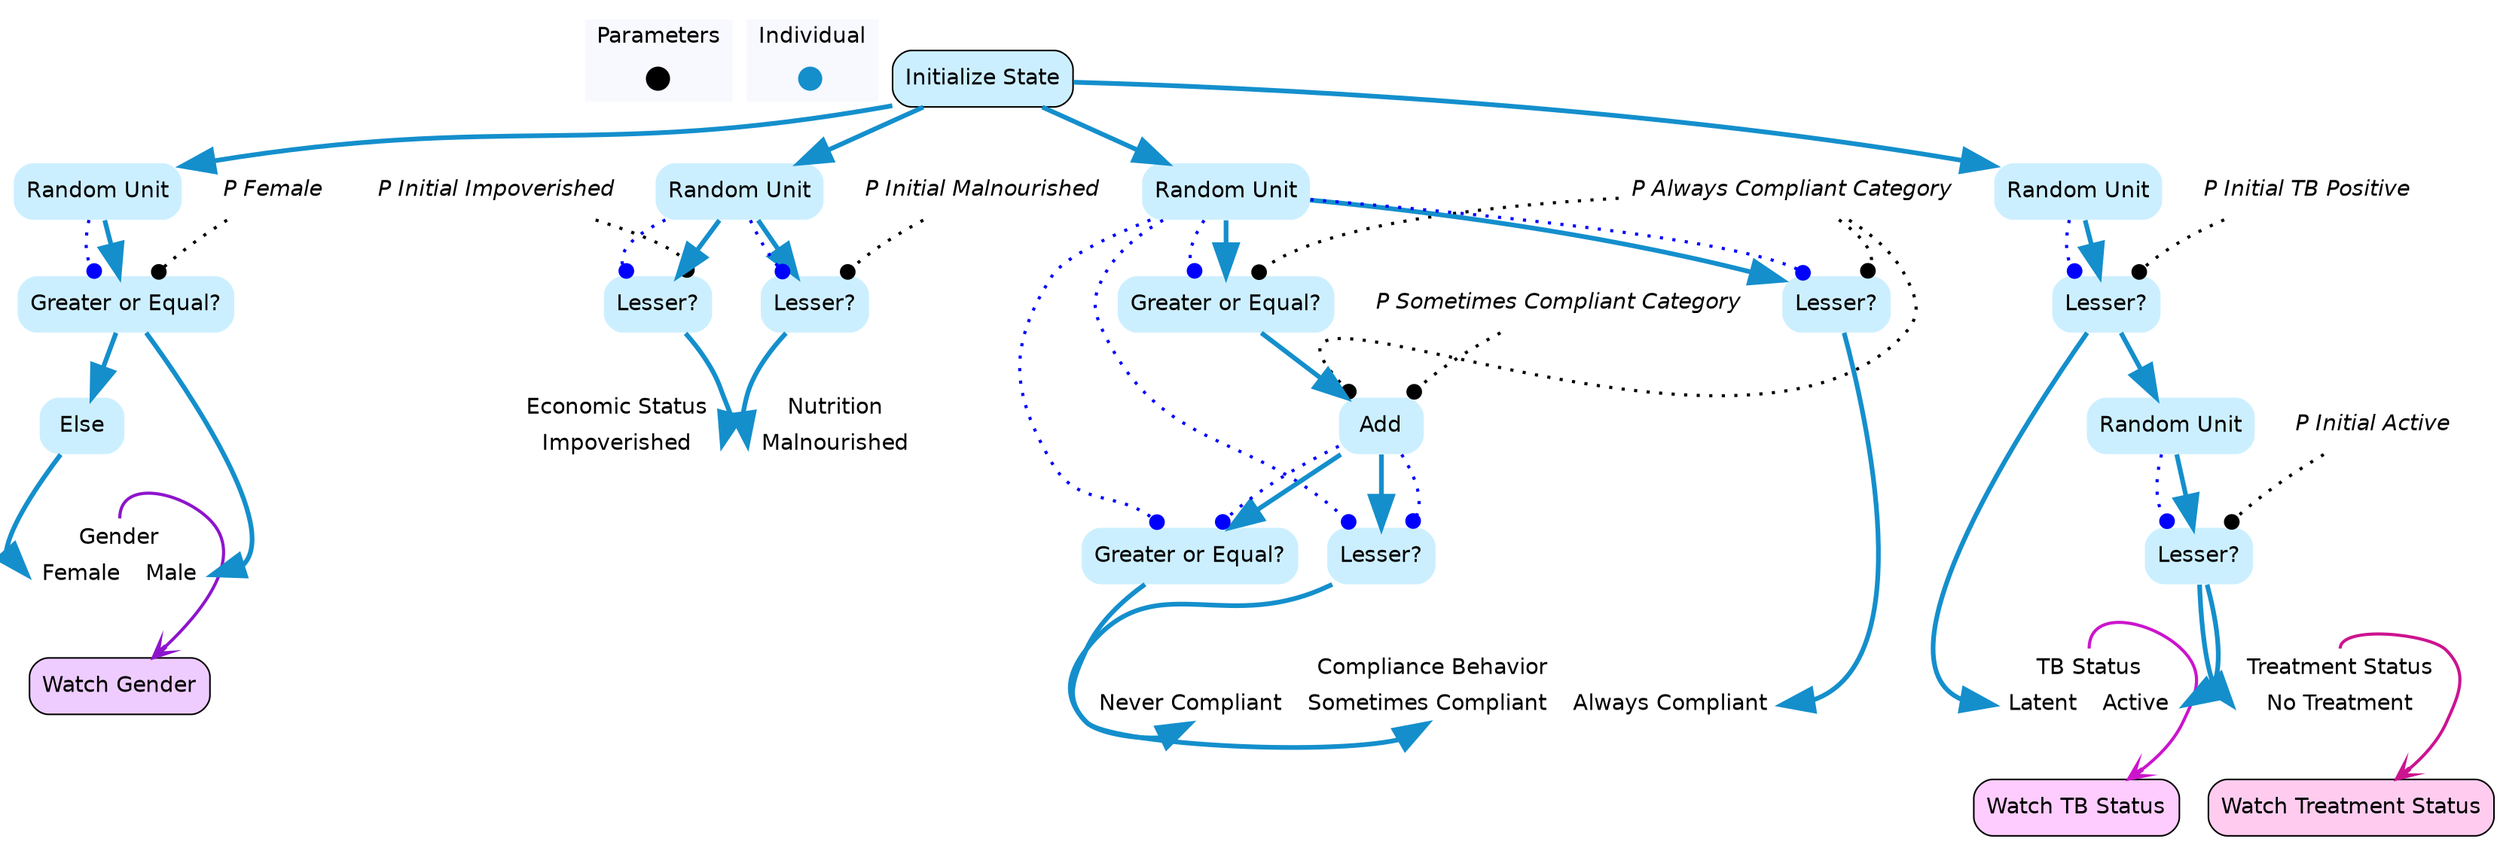 digraph initializeState {

	subgraph clustercontextKey {
		fontname=Helvetica;
		label="Parameters";
		style="filled";
		fillcolor=ghostwhite;
		color=white;
		labeljust=l;
		contextOverview [style=filled,shape=point,fixedsize=true,width=.2,height=.2,fontcolor=white,color="black",label=""];
	}
	subgraph clusterindividualKey {
		fontname=Helvetica;
		nodesep=0.1;
		style="filled";
		fillcolor=ghostwhite;
		label="Individual";
		color=white;
		labeljust=l;
		initializeStateOverview [fontname=Helvetica,style=filled,shape=point,fixedsize=true,width=.2,height=.2,fontcolor=white,color="0.555, 0.9 , 0.8",label="",URL="individual__Overview.svg"];

	}
		watchGender [shape=box,style="rounded,filled",fontname=Helvetica,color=black,fillcolor="0.777, 0.2, 1.0",label="Watch Gender",URL="individual_watchGender.svg"];
		individualgenderRecord:individualgender ->  watchGender [color="0.777, 0.9 , 0.8",penwidth=2.0,arrowhead=vee];
		watchTreatmentStatus [shape=box,style="rounded,filled",fontname=Helvetica,color=black,fillcolor="0.888, 0.2, 1.0",label="Watch Treatment Status",URL="individual_watchTreatmentStatus.svg"];
		individualtreatmentStatusRecord:individualtreatmentStatus ->  watchTreatmentStatus [color="0.888, 0.9 , 0.8",penwidth=2.0,arrowhead=vee];
		watchTBStatus [shape=box,style="rounded,filled",fontname=Helvetica,color=black,fillcolor="0.833, 0.2, 1.0",label="Watch TB Status",URL="individual_watchTBStatus.svg"];
		individualtBStatusRecord:individualtBStatus ->  watchTBStatus [color="0.833, 0.9 , 0.8",penwidth=2.0,arrowhead=vee];
		individualnutritionRecord [shape=record,fontname=Helvetica,style=filled,color=none,fillcolor=white,label="{<individualnutrition> Nutrition | {<individualnutritionmalnourished> Malnourished}}"];
		individualgenderRecord [shape=record,fontname=Helvetica,style=filled,color=none,fillcolor=white,label="{<individualgender> Gender | {<individualgenderfemale> Female|<individualgendermale> Male}}"];
		individualcomplianceBehaviorRecord [shape=record,fontname=Helvetica,style=filled,color=none,fillcolor=white,label="{<individualcomplianceBehavior> Compliance Behavior | {<individualcomplianceBehaviorneverCompliant> Never Compliant|<individualcomplianceBehaviorsometimesCompliant> Sometimes Compliant|<individualcomplianceBehavioralwaysCompliant> Always Compliant}}"];
		individualeconomicStatusRecord [shape=record,fontname=Helvetica,style=filled,color=none,fillcolor=white,label="{<individualeconomicStatus> Economic Status | {<individualeconomicStatusimpoverished> Impoverished}}"];
		individualtreatmentStatusRecord [shape=record,fontname=Helvetica,style=filled,color=none,fillcolor=white,label="{<individualtreatmentStatus> Treatment Status | {<individualtreatmentStatusnoTreatment> No Treatment}}"];
		individualtBStatusRecord [shape=record,fontname=Helvetica,style=filled,color=none,fillcolor=white,label="{<individualtBStatus> TB Status | {<individualtBStatuslatent> Latent|<individualtBStatusactive> Active}}"];
		individualnutritionRecord [shape=record,fontname=Helvetica,style=filled,color=none,fillcolor=white,label="{<individualnutrition> Nutrition | {<individualnutritionmalnourished> Malnourished}}"];
		individualgenderRecord [shape=record,fontname=Helvetica,style=filled,color=none,fillcolor=white,label="{<individualgender> Gender | {<individualgenderfemale> Female|<individualgendermale> Male}}"];
		tBmodelpFemale [shape=none,fontsize=14,style="filled",fontname=Helvetica,color=none,fillcolor=white,label=<<i>P Female</i>>];
		tBmodelpInitialImpoverished [shape=none,fontsize=14,style="filled",fontname=Helvetica,color=none,fillcolor=white,label=<<i>P Initial Impoverished</i>>];
		tBmodelpAlwaysCompliantCategory [shape=none,fontsize=14,style="filled",fontname=Helvetica,color=none,fillcolor=white,label=<<i>P Always Compliant Category</i>>];
		tBmodelpSometimesCompliantCategory [shape=none,fontsize=14,style="filled",fontname=Helvetica,color=none,fillcolor=white,label=<<i>P Sometimes Compliant Category</i>>];
		individualcomplianceBehaviorRecord [shape=record,fontname=Helvetica,style=filled,color=none,fillcolor=white,label="{<individualcomplianceBehavior> Compliance Behavior | {<individualcomplianceBehaviorneverCompliant> Never Compliant|<individualcomplianceBehaviorsometimesCompliant> Sometimes Compliant|<individualcomplianceBehavioralwaysCompliant> Always Compliant}}"];
		tBmodelpInitialActive [shape=none,fontsize=14,style="filled",fontname=Helvetica,color=none,fillcolor=white,label=<<i>P Initial Active</i>>];
		individualeconomicStatusRecord [shape=record,fontname=Helvetica,style=filled,color=none,fillcolor=white,label="{<individualeconomicStatus> Economic Status | {<individualeconomicStatusimpoverished> Impoverished}}"];
		individualtreatmentStatusRecord [shape=record,fontname=Helvetica,style=filled,color=none,fillcolor=white,label="{<individualtreatmentStatus> Treatment Status | {<individualtreatmentStatusnoTreatment> No Treatment}}"];
		individualtBStatusRecord [shape=record,fontname=Helvetica,style=filled,color=none,fillcolor=white,label="{<individualtBStatus> TB Status | {<individualtBStatuslatent> Latent|<individualtBStatusactive> Active}}"];
		tBmodelpInitialMalnourished [shape=none,fontsize=14,style="filled",fontname=Helvetica,color=none,fillcolor=white,label=<<i>P Initial Malnourished</i>>];
		tBmodelpInitialTBPositive [shape=none,fontsize=14,style="filled",fontname=Helvetica,color=none,fillcolor=white,label=<<i>P Initial TB Positive</i>>];

//subgraph clusterinitializeState {
	//style=filled;
	//color=white;
	//fillcolor="0.0, 0.0, 0.98";
		initializeState [shape=box,style="rounded,filled",fontname=Helvetica,color=black,fillcolor="0.555, 0.2, 1.0",label="Initialize State",URL="individual_initializeState.svg"];
	initializeState ->  tBStatusDraw [color="0.555, 0.9 , 0.8",penwidth=3.0,arrowsize=2.0];
	initializeState ->  complianceCategoryDraw [color="0.555, 0.9 , 0.8",penwidth=3.0,arrowsize=2.0];
	initializeState ->  ageDraw [color="0.555, 0.9 , 0.8",penwidth=3.0,arrowsize=2.0];
	initializeState ->  povertyDraw [color="0.555, 0.9 , 0.8",penwidth=3.0,arrowsize=2.0];
		ageDrawGreaterorEqualPFemaleQuery [shape=none,style="rounded,filled",fontname=Helvetica,color="0.555, 0.2, 1.0",label="Greater or Equal?"];
	ageDrawGreaterorEqualPFemaleQuery ->  not__Or_AgeDrawGreaterorEqualPFemaleQuery_ [color="0.555, 0.9 , 0.8",penwidth=3.0,arrowsize=2.0];
			ageDrawGreaterorEqualPFemaleQuery ->  individualgenderRecord:individualgendermale [color="0.555, 0.9 , 0.8",penwidth=3.0,arrowsize=2.0];
		ageDraw [shape=none,style="rounded,filled",fontname=Helvetica,color="0.555, 0.2, 1.0",label="Random Unit"];
	ageDraw ->  ageDrawGreaterorEqualPFemaleQuery [color="0.555, 0.9 , 0.8",penwidth=3.0,arrowsize=2.0];
		tBStatusDraw [shape=none,style="rounded,filled",fontname=Helvetica,color="0.555, 0.2, 1.0",label="Random Unit"];
	tBStatusDraw ->  tBStatusDrawLesserPInitialTBPositiveQuery [color="0.555, 0.9 , 0.8",penwidth=3.0,arrowsize=2.0];
		not__Or_AgeDrawGreaterorEqualPFemaleQuery_ [shape=none,style="rounded,filled",fontname=Helvetica,color="0.555, 0.2, 1.0",label="Else"];
			not__Or_AgeDrawGreaterorEqualPFemaleQuery_ ->  individualgenderRecord:individualgenderfemale [color="0.555, 0.9 , 0.8",penwidth=3.0,arrowsize=2.0];
		randomUnitCopyLesserQuery [shape=none,style="rounded,filled",fontname=Helvetica,color="0.555, 0.2, 1.0",label="Lesser?"];
			randomUnitCopyLesserQuery ->  individualeconomicStatusRecord:individualeconomicStatusimpoverished [color="0.555, 0.9 , 0.8",penwidth=3.0,arrowsize=2.0];
		complianceCategoryDrawGreaterorEqualPAlwaysCompliantCategoryAddPSometimesCompliantCategoryQuery [shape=none,style="rounded,filled",fontname=Helvetica,color="0.555, 0.2, 1.0",label="Greater or Equal?"];
			complianceCategoryDrawGreaterorEqualPAlwaysCompliantCategoryAddPSometimesCompliantCategoryQuery ->  individualcomplianceBehaviorRecord:individualcomplianceBehaviorneverCompliant [color="0.555, 0.9 , 0.8",penwidth=3.0,arrowsize=2.0];
		pAlwaysCompliantCategoryAddPSometimesCompliantCategory [shape=none,style="rounded,filled",fontname=Helvetica,color="0.555, 0.2, 1.0",label="Add"];
	pAlwaysCompliantCategoryAddPSometimesCompliantCategory ->  complianceCategoryDrawLesserPAlwaysCompliantCategoryAddPSometimesCompliantCategoryQuery [color="0.555, 0.9 , 0.8",penwidth=3.0,arrowsize=2.0];
	pAlwaysCompliantCategoryAddPSometimesCompliantCategory ->  complianceCategoryDrawGreaterorEqualPAlwaysCompliantCategoryAddPSometimesCompliantCategoryQuery [color="0.555, 0.9 , 0.8",penwidth=3.0,arrowsize=2.0];
		activeDrawLesserPInitialActiveQuery [shape=none,style="rounded,filled",fontname=Helvetica,color="0.555, 0.2, 1.0",label="Lesser?"];
			activeDrawLesserPInitialActiveQuery ->  individualtBStatusRecord:individualtBStatusactive [color="0.555, 0.9 , 0.8",penwidth=3.0,arrowsize=2.0];
			activeDrawLesserPInitialActiveQuery ->  individualtreatmentStatusRecord:individualtreatmentStatusnoTreatment [color="0.555, 0.9 , 0.8",penwidth=3.0,arrowsize=2.0];
		complianceCategoryDrawLesserPAlwaysCompliantCategoryAddPSometimesCompliantCategoryQuery [shape=none,style="rounded,filled",fontname=Helvetica,color="0.555, 0.2, 1.0",label="Lesser?"];
			complianceCategoryDrawLesserPAlwaysCompliantCategoryAddPSometimesCompliantCategoryQuery ->  individualcomplianceBehaviorRecord:individualcomplianceBehaviorsometimesCompliant [color="0.555, 0.9 , 0.8",penwidth=3.0,arrowsize=2.0];
		povertyDraw [shape=none,style="rounded,filled",fontname=Helvetica,color="0.555, 0.2, 1.0",label="Random Unit"];
	povertyDraw ->  randomUnitCopyLesserQuery [color="0.555, 0.9 , 0.8",penwidth=3.0,arrowsize=2.0];
	povertyDraw ->  povertyDrawLesserPInitialMalnourishedQuery [color="0.555, 0.9 , 0.8",penwidth=3.0,arrowsize=2.0];
		complianceCategoryDrawLesserPAlwaysCompliantCategoryQuery [shape=none,style="rounded,filled",fontname=Helvetica,color="0.555, 0.2, 1.0",label="Lesser?"];
			complianceCategoryDrawLesserPAlwaysCompliantCategoryQuery ->  individualcomplianceBehaviorRecord:individualcomplianceBehavioralwaysCompliant [color="0.555, 0.9 , 0.8",penwidth=3.0,arrowsize=2.0];
		complianceCategoryDrawGreaterorEqualPAlwaysCompliantCategoryQuery [shape=none,style="rounded,filled",fontname=Helvetica,color="0.555, 0.2, 1.0",label="Greater or Equal?"];
	complianceCategoryDrawGreaterorEqualPAlwaysCompliantCategoryQuery ->  pAlwaysCompliantCategoryAddPSometimesCompliantCategory [color="0.555, 0.9 , 0.8",penwidth=3.0,arrowsize=2.0];
		complianceCategoryDraw [shape=none,style="rounded,filled",fontname=Helvetica,color="0.555, 0.2, 1.0",label="Random Unit"];
	complianceCategoryDraw ->  complianceCategoryDrawLesserPAlwaysCompliantCategoryQuery [color="0.555, 0.9 , 0.8",penwidth=3.0,arrowsize=2.0];
	complianceCategoryDraw ->  complianceCategoryDrawGreaterorEqualPAlwaysCompliantCategoryQuery [color="0.555, 0.9 , 0.8",penwidth=3.0,arrowsize=2.0];
		povertyDrawLesserPInitialMalnourishedQuery [shape=none,style="rounded,filled",fontname=Helvetica,color="0.555, 0.2, 1.0",label="Lesser?"];
			povertyDrawLesserPInitialMalnourishedQuery ->  individualnutritionRecord:individualnutritionmalnourished [color="0.555, 0.9 , 0.8",penwidth=3.0,arrowsize=2.0];
		activeDraw [shape=none,style="rounded,filled",fontname=Helvetica,color="0.555, 0.2, 1.0",label="Random Unit"];
	activeDraw ->  activeDrawLesserPInitialActiveQuery [color="0.555, 0.9 , 0.8",penwidth=3.0,arrowsize=2.0];
		tBStatusDrawLesserPInitialTBPositiveQuery [shape=none,style="rounded,filled",fontname=Helvetica,color="0.555, 0.2, 1.0",label="Lesser?"];
		tBStatusDrawLesserPInitialTBPositiveQuery ->  activeDraw [color="0.555, 0.9 , 0.8",penwidth=3.0,arrowsize=2.0];
			tBStatusDrawLesserPInitialTBPositiveQuery ->  individualtBStatusRecord:individualtBStatuslatent [color="0.555, 0.9 , 0.8",penwidth=3.0,arrowsize=2.0];
//}
		tBmodelpFemale -> ageDrawGreaterorEqualPFemaleQuery:ne [style=dotted,arrowhead=dot,color=black,penwidth=2.0];
		ageDraw -> ageDrawGreaterorEqualPFemaleQuery:nw [style=dotted,arrowhead=dot,color=blue,penwidth=2.0];
		tBmodelpInitialImpoverished -> randomUnitCopyLesserQuery:ne [style=dotted,arrowhead=dot,color=black,penwidth=2.0];
		povertyDraw -> randomUnitCopyLesserQuery:nw [style=dotted,arrowhead=dot,color=blue,penwidth=2.0];
		pAlwaysCompliantCategoryAddPSometimesCompliantCategory -> complianceCategoryDrawGreaterorEqualPAlwaysCompliantCategoryAddPSometimesCompliantCategoryQuery:ne [style=dotted,arrowhead=dot,color=blue,penwidth=2.0];
		complianceCategoryDraw -> complianceCategoryDrawGreaterorEqualPAlwaysCompliantCategoryAddPSometimesCompliantCategoryQuery:nw [style=dotted,arrowhead=dot,color=blue,penwidth=2.0];
		tBmodelpAlwaysCompliantCategory -> pAlwaysCompliantCategoryAddPSometimesCompliantCategory:nw [style=dotted,arrowhead=dot,color=black,penwidth=2.0];
		tBmodelpSometimesCompliantCategory -> pAlwaysCompliantCategoryAddPSometimesCompliantCategory:ne [style=dotted,arrowhead=dot,color=black,penwidth=2.0];
		tBmodelpInitialActive -> activeDrawLesserPInitialActiveQuery:ne [style=dotted,arrowhead=dot,color=black,penwidth=2.0];
		activeDraw -> activeDrawLesserPInitialActiveQuery:nw [style=dotted,arrowhead=dot,color=blue,penwidth=2.0];
		pAlwaysCompliantCategoryAddPSometimesCompliantCategory -> complianceCategoryDrawLesserPAlwaysCompliantCategoryAddPSometimesCompliantCategoryQuery:ne [style=dotted,arrowhead=dot,color=blue,penwidth=2.0];
		complianceCategoryDraw -> complianceCategoryDrawLesserPAlwaysCompliantCategoryAddPSometimesCompliantCategoryQuery:nw [style=dotted,arrowhead=dot,color=blue,penwidth=2.0];
		tBmodelpAlwaysCompliantCategory -> complianceCategoryDrawLesserPAlwaysCompliantCategoryQuery:ne [style=dotted,arrowhead=dot,color=black,penwidth=2.0];
		complianceCategoryDraw -> complianceCategoryDrawLesserPAlwaysCompliantCategoryQuery:nw [style=dotted,arrowhead=dot,color=blue,penwidth=2.0];
		tBmodelpAlwaysCompliantCategory -> complianceCategoryDrawGreaterorEqualPAlwaysCompliantCategoryQuery:ne [style=dotted,arrowhead=dot,color=black,penwidth=2.0];
		complianceCategoryDraw -> complianceCategoryDrawGreaterorEqualPAlwaysCompliantCategoryQuery:nw [style=dotted,arrowhead=dot,color=blue,penwidth=2.0];
		tBmodelpInitialMalnourished -> povertyDrawLesserPInitialMalnourishedQuery:ne [style=dotted,arrowhead=dot,color=black,penwidth=2.0];
		povertyDraw -> povertyDrawLesserPInitialMalnourishedQuery:nw [style=dotted,arrowhead=dot,color=blue,penwidth=2.0];
		tBmodelpInitialTBPositive -> tBStatusDrawLesserPInitialTBPositiveQuery:ne [style=dotted,arrowhead=dot,color=black,penwidth=2.0];
		tBStatusDraw -> tBStatusDrawLesserPInitialTBPositiveQuery:nw [style=dotted,arrowhead=dot,color=blue,penwidth=2.0];
}
